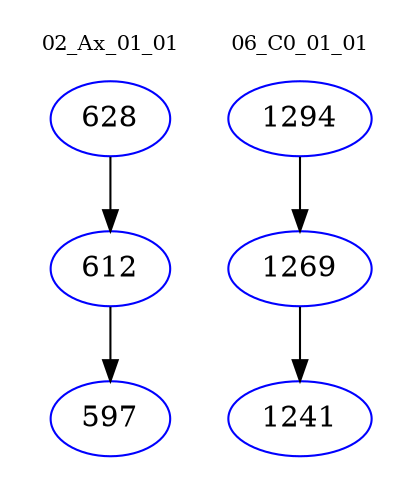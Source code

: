 digraph{
subgraph cluster_0 {
color = white
label = "02_Ax_01_01";
fontsize=10;
T0_628 [label="628", color="blue"]
T0_628 -> T0_612 [color="black"]
T0_612 [label="612", color="blue"]
T0_612 -> T0_597 [color="black"]
T0_597 [label="597", color="blue"]
}
subgraph cluster_1 {
color = white
label = "06_C0_01_01";
fontsize=10;
T1_1294 [label="1294", color="blue"]
T1_1294 -> T1_1269 [color="black"]
T1_1269 [label="1269", color="blue"]
T1_1269 -> T1_1241 [color="black"]
T1_1241 [label="1241", color="blue"]
}
}
